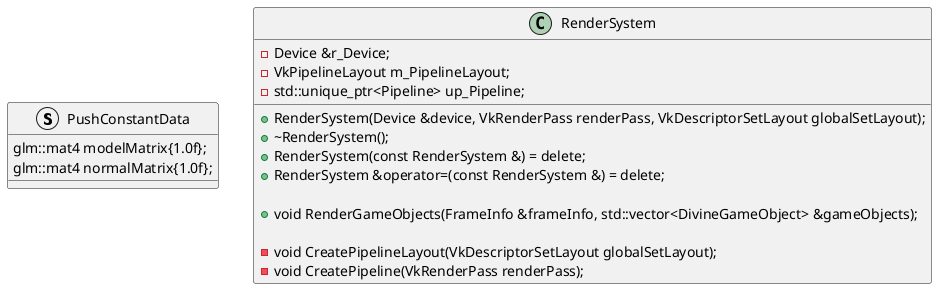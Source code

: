 @startuml
struct PushConstantData
{
    glm::mat4 modelMatrix{1.0f};
    glm::mat4 normalMatrix{1.0f};
}

class RenderSystem
{
    + RenderSystem(Device &device, VkRenderPass renderPass, VkDescriptorSetLayout globalSetLayout);
    + \~RenderSystem();
    + RenderSystem(const RenderSystem &) = delete;
    + RenderSystem &operator=(const RenderSystem &) = delete;

    + void RenderGameObjects(FrameInfo &frameInfo, std::vector<DivineGameObject> &gameObjects);

    - void CreatePipelineLayout(VkDescriptorSetLayout globalSetLayout);
    - void CreatePipeline(VkRenderPass renderPass);

    - Device &r_Device;
    - VkPipelineLayout m_PipelineLayout;
    - std::unique_ptr<Pipeline> up_Pipeline;
}
@enduml